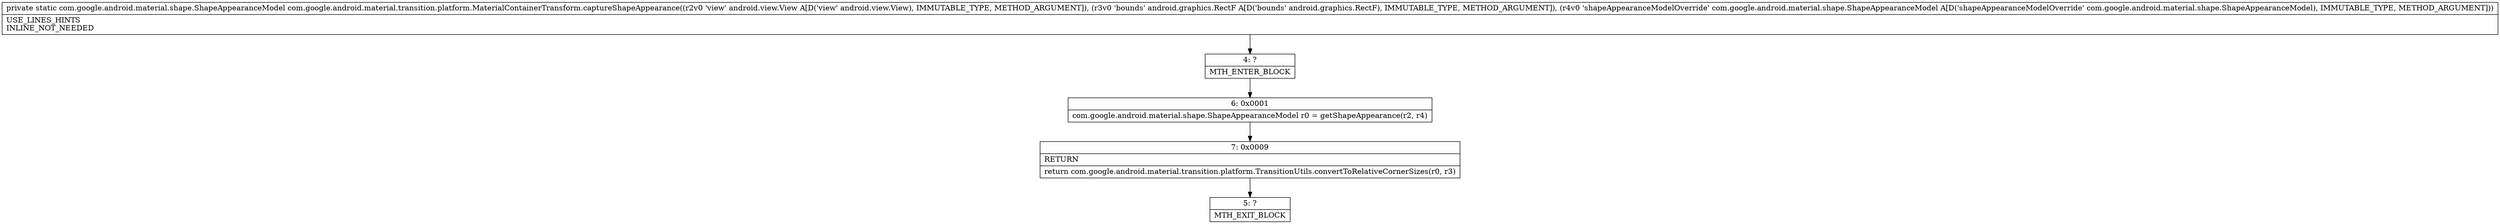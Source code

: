 digraph "CFG forcom.google.android.material.transition.platform.MaterialContainerTransform.captureShapeAppearance(Landroid\/view\/View;Landroid\/graphics\/RectF;Lcom\/google\/android\/material\/shape\/ShapeAppearanceModel;)Lcom\/google\/android\/material\/shape\/ShapeAppearanceModel;" {
Node_4 [shape=record,label="{4\:\ ?|MTH_ENTER_BLOCK\l}"];
Node_6 [shape=record,label="{6\:\ 0x0001|com.google.android.material.shape.ShapeAppearanceModel r0 = getShapeAppearance(r2, r4)\l}"];
Node_7 [shape=record,label="{7\:\ 0x0009|RETURN\l|return com.google.android.material.transition.platform.TransitionUtils.convertToRelativeCornerSizes(r0, r3)\l}"];
Node_5 [shape=record,label="{5\:\ ?|MTH_EXIT_BLOCK\l}"];
MethodNode[shape=record,label="{private static com.google.android.material.shape.ShapeAppearanceModel com.google.android.material.transition.platform.MaterialContainerTransform.captureShapeAppearance((r2v0 'view' android.view.View A[D('view' android.view.View), IMMUTABLE_TYPE, METHOD_ARGUMENT]), (r3v0 'bounds' android.graphics.RectF A[D('bounds' android.graphics.RectF), IMMUTABLE_TYPE, METHOD_ARGUMENT]), (r4v0 'shapeAppearanceModelOverride' com.google.android.material.shape.ShapeAppearanceModel A[D('shapeAppearanceModelOverride' com.google.android.material.shape.ShapeAppearanceModel), IMMUTABLE_TYPE, METHOD_ARGUMENT]))  | USE_LINES_HINTS\lINLINE_NOT_NEEDED\l}"];
MethodNode -> Node_4;Node_4 -> Node_6;
Node_6 -> Node_7;
Node_7 -> Node_5;
}


